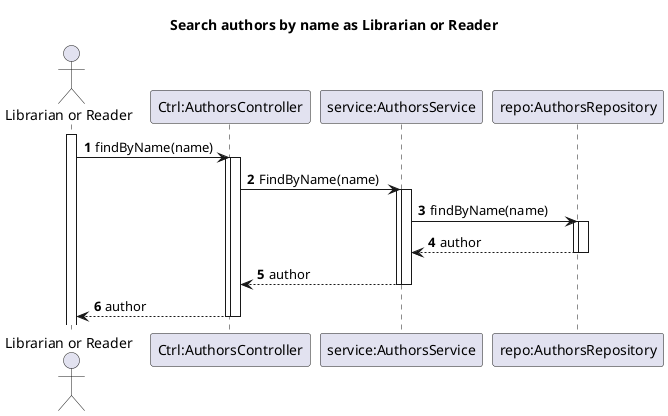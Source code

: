 @startuml
'https://plantuml.com/sequence-diagram
autoactivate on
autonumber

title Search authors by name as Librarian or Reader

actor "Librarian or Reader" as User
participant "Ctrl:AuthorsController" as Ctrl
participant "service:AuthorsService" as Service
participant "repo:AuthorsRepository" as Repo
activate User

User -> Ctrl: findByName(name)
activate Ctrl
Ctrl -> Service: FindByName(name)
activate Service
Service -> Repo: findByName(name)
activate Repo
Repo --> Service: author
deactivate Repo
Service --> Ctrl: author
deactivate Service
Ctrl --> User: author
deactivate Ctrl

@enduml
